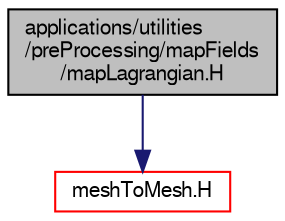 digraph "applications/utilities/preProcessing/mapFields/mapLagrangian.H"
{
  bgcolor="transparent";
  edge [fontname="FreeSans",fontsize="10",labelfontname="FreeSans",labelfontsize="10"];
  node [fontname="FreeSans",fontsize="10",shape=record];
  Node0 [label="applications/utilities\l/preProcessing/mapFields\l/mapLagrangian.H",height=0.2,width=0.4,color="black", fillcolor="grey75", style="filled", fontcolor="black"];
  Node0 -> Node1 [color="midnightblue",fontsize="10",style="solid",fontname="FreeSans"];
  Node1 [label="meshToMesh.H",height=0.2,width=0.4,color="red",URL="$a14555.html"];
}
